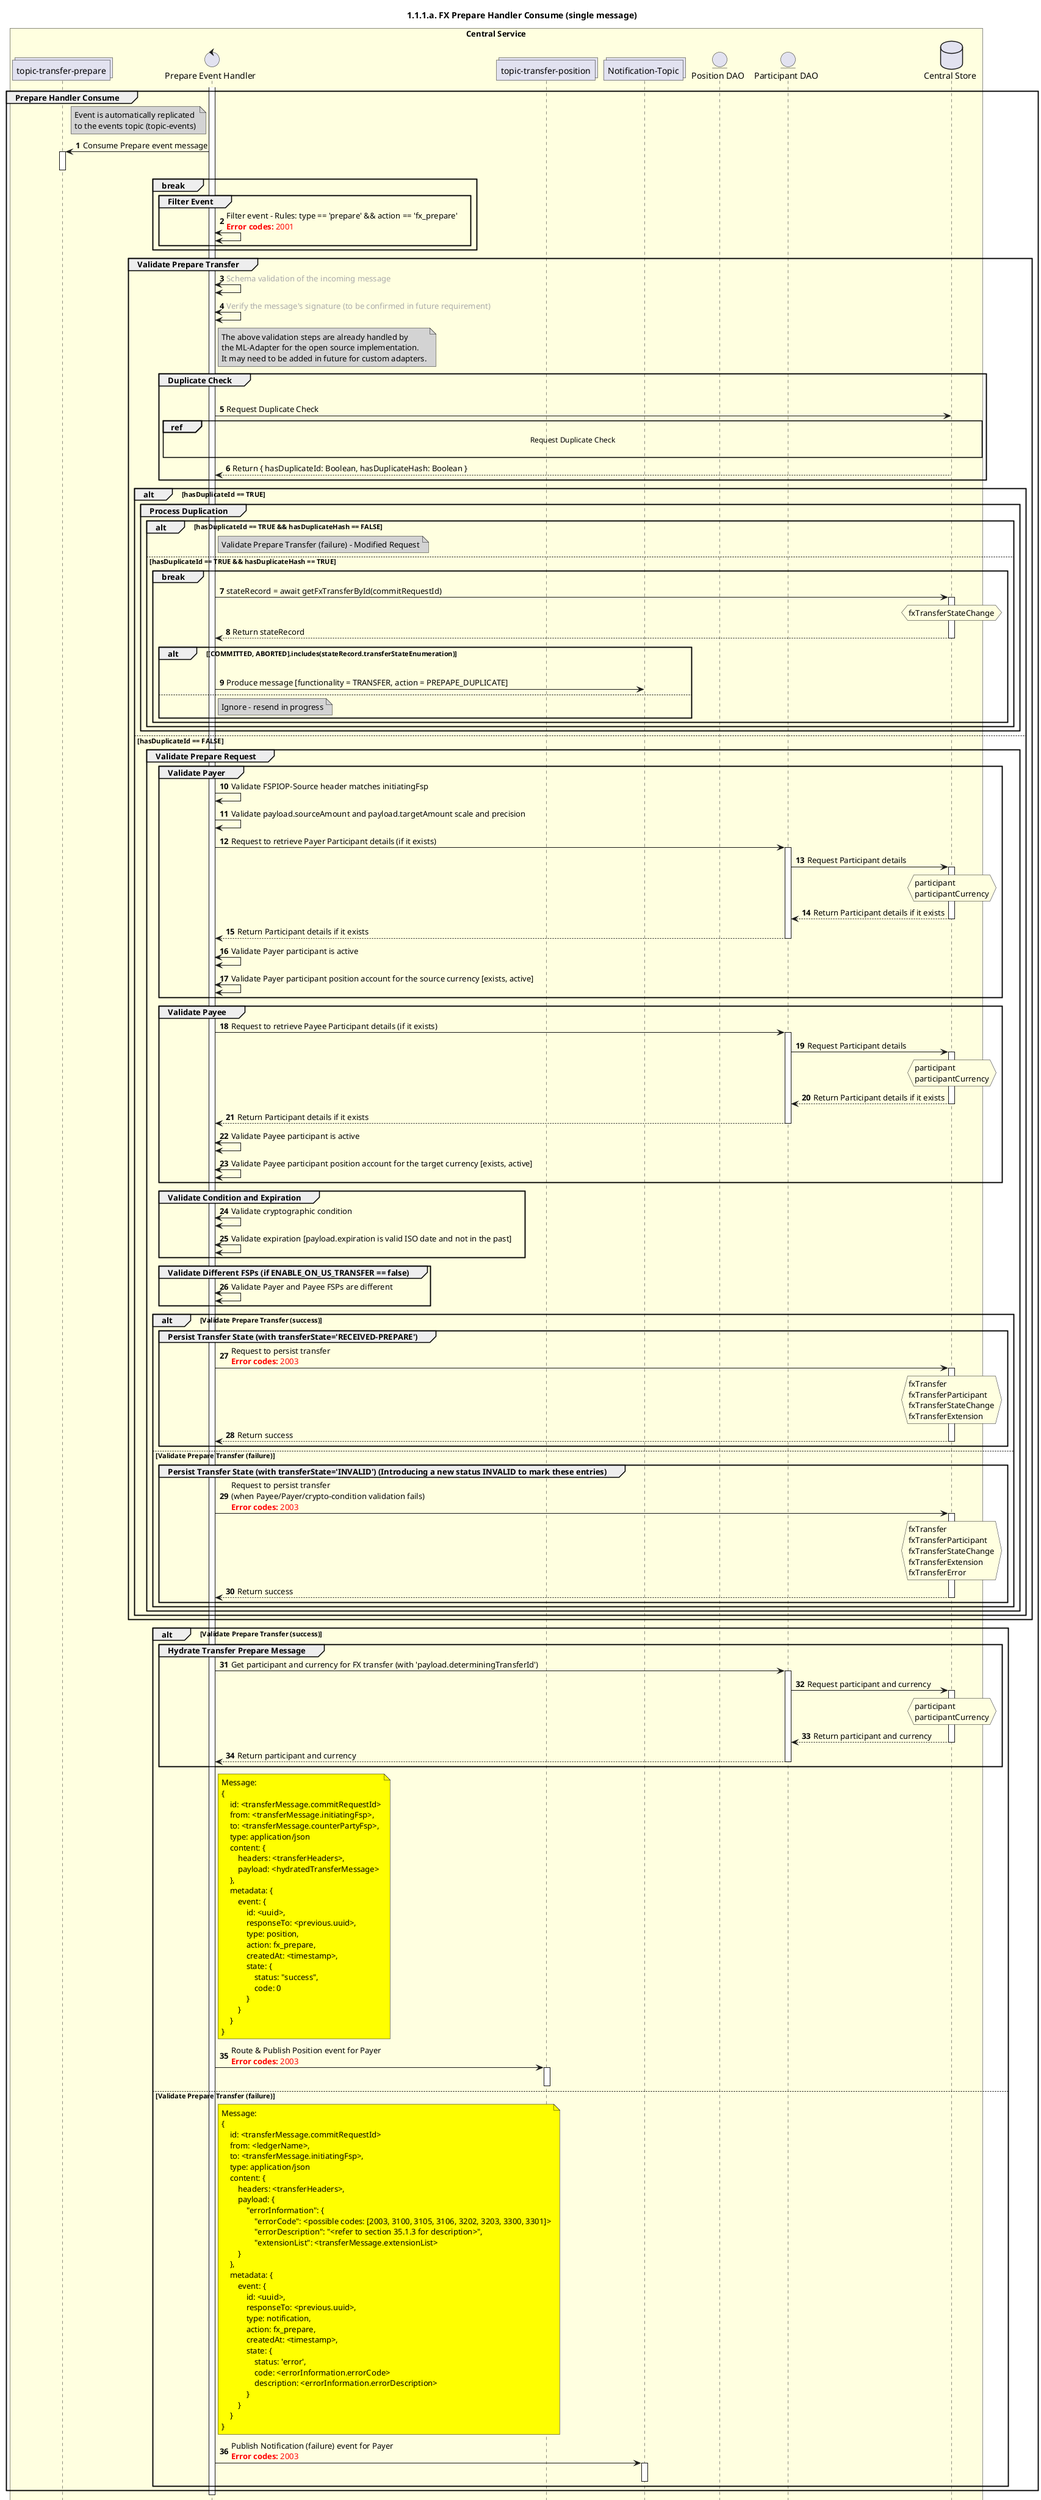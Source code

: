 /'*****
 License
 --------------
 Copyright © 2020 Mojaloop Foundation
 The Mojaloop files are made available by the Mojaloop Foundation under the Apache License, Version 2.0
 (the "License") and you may not use these files except in compliance with the [License](http://www.apache.org/licenses/LICENSE-2.0). 
 You may obtain a copy of the License at [http://www.apache.org/licenses/LICENSE-2.0](http://www.apache.org/licenses/LICENSE-2.0)
 Unless required by applicable law or agreed to in writing, the Mojaloop files are distributed on an "AS IS" BASIS, WITHOUT WARRANTIES OR CONDITIONS OF ANY KIND, either express or implied. See the License for the specific language governing permissions and limitations under the [License](http://www.apache.org/licenses/LICENSE-2.0).
 
 Contributors
 --------------
 This is the official list of the Mojaloop project contributors for this file.
 Names of the original copyright holders (individuals or organizations)
 should be listed with a '*' in the first column. People who have
 contributed from an organization can be listed under the organization
 that actually holds the copyright for their contributions (see the
 Gates Foundation organization for an example). Those individuals should have
 their names indented and be marked with a '-'. Email address can be added
 optionally within square brackets <email>.
 * Gates Foundation
 - Name Surname <name.surname@gatesfoundation.com>

 * Steven Oderayi <steven.oderayi@infitx.com>
 --------------
 ******'/

@startuml prepare-handler-consume
' declate title
title 1.1.1.a. FX Prepare Handler Consume (single message)

autonumber

' declare actors
collections "topic-transfer-prepare" as TOPIC_TRANSFER_PREPARE
control "Prepare Event Handler" as PREP_HANDLER
collections "topic-transfer-position" as TOPIC_TRANSFER_POSITION
collections "Notification-Topic" as TOPIC_NOTIFICATIONS
entity "Position DAO" as POS_DAO
entity "Participant DAO" as PARTICIPANT_DAO
database "Central Store" as DB

box "Central Service" #LightYellow
    participant TOPIC_TRANSFER_PREPARE
    participant PREP_HANDLER
    participant TOPIC_TRANSFER_POSITION
    participant TOPIC_NOTIFICATIONS
    participant POS_DAO
    participant PARTICIPANT_DAO
    participant DB
end box

' start flow
activate PREP_HANDLER
group Prepare Handler Consume
    note left of PREP_HANDLER #lightgrey
        Event is automatically replicated 
        to the events topic (topic-events)
    end note

    TOPIC_TRANSFER_PREPARE <- PREP_HANDLER: Consume Prepare event message
    activate TOPIC_TRANSFER_PREPARE
    deactivate TOPIC_TRANSFER_PREPARE

    break
        group Filter Event
            PREP_HANDLER <-> PREP_HANDLER: Filter event - Rules: type == 'prepare' && action == 'fx_prepare'\n<color #FF0000><b>Error codes:</b> 2001</color>
        end
    end

    group Validate Prepare Transfer 
        PREP_HANDLER <-> PREP_HANDLER: <color #AAA>Schema validation of the incoming message</color>
        PREP_HANDLER <-> PREP_HANDLER: <color #AAA>Verify the message's signature (to be confirmed in future requirement)</color>
        note right of PREP_HANDLER #lightgrey
            The above validation steps are already handled by
            the ML-Adapter for the open source implementation.
            It may need to be added in future for custom adapters.
        end note

        group Duplicate Check
            |||
            PREP_HANDLER -> DB: Request Duplicate Check
            ref over PREP_HANDLER, DB:  Request Duplicate Check\n
            DB --> PREP_HANDLER: Return { hasDuplicateId: Boolean, hasDuplicateHash: Boolean }
        end

        alt hasDuplicateId == TRUE
            group Process Duplication
                alt hasDuplicateId == TRUE && hasDuplicateHash == FALSE
                    note right of PREP_HANDLER #lightgrey
                        Validate Prepare Transfer (failure) - Modified Request
                    end note
                else hasDuplicateId == TRUE && hasDuplicateHash == TRUE
                    break
                        PREP_HANDLER -> DB: stateRecord = await getFxTransferById(commitRequestId)
                        activate DB
                        hnote over DB #lightyellow
                            fxTransferStateChange
                        end note
                        DB --> PREP_HANDLER: Return stateRecord
                        deactivate DB
                        alt [COMMITTED, ABORTED].includes(stateRecord.transferStateEnumeration)
                            |||
                           
                            PREP_HANDLER -> TOPIC_NOTIFICATIONS: Produce message [functionality = TRANSFER, action = PREPAPE_DUPLICATE]
                        else
                            note right of PREP_HANDLER #lightgrey
                                Ignore - resend in progress
                            end note
                        end
                    end 
                end
            end
        else hasDuplicateId == FALSE
            group Validate Prepare Request
                group Validate Payer
                    PREP_HANDLER -> PREP_HANDLER: Validate FSPIOP-Source header matches initiatingFsp
                    PREP_HANDLER -> PREP_HANDLER: Validate payload.sourceAmount and payload.targetAmount scale and precision
                    PREP_HANDLER -> PARTICIPANT_DAO: Request to retrieve Payer Participant details (if it exists)
                    activate PARTICIPANT_DAO
                    PARTICIPANT_DAO -> DB: Request Participant details
                    hnote over DB #lightyellow
                        participant
                        participantCurrency
                    end note
                    activate DB
                    PARTICIPANT_DAO <-- DB: Return Participant details if it exists
                    deactivate DB
                    PARTICIPANT_DAO --> PREP_HANDLER: Return Participant details if it exists
                    deactivate PARTICIPANT_DAO
                    PREP_HANDLER <-> PREP_HANDLER: Validate Payer participant is active
                    PREP_HANDLER <-> PREP_HANDLER: Validate Payer participant position account for the source currency [exists, active]
                end
                group Validate Payee
                    PREP_HANDLER -> PARTICIPANT_DAO: Request to retrieve Payee Participant details (if it exists)
                    activate PARTICIPANT_DAO
                    PARTICIPANT_DAO -> DB: Request Participant details
                    hnote over DB #lightyellow
                        participant
                        participantCurrency
                    end note
                    activate DB
                    PARTICIPANT_DAO <-- DB: Return Participant details if it exists
                    deactivate DB
                    PARTICIPANT_DAO --> PREP_HANDLER: Return Participant details if it exists
                    deactivate PARTICIPANT_DAO
                    PREP_HANDLER <-> PREP_HANDLER: Validate Payee participant is active
                    PREP_HANDLER <-> PREP_HANDLER: Validate Payee participant position account for the target currency [exists, active]
                end
                group Validate Condition and Expiration
                    PREP_HANDLER <-> PREP_HANDLER: Validate cryptographic condition
                    PREP_HANDLER <-> PREP_HANDLER: Validate expiration [payload.expiration is valid ISO date and not in the past]
                end
                group Validate Different FSPs (if ENABLE_ON_US_TRANSFER == false)
                    PREP_HANDLER <-> PREP_HANDLER: Validate Payer and Payee FSPs are different
                end
                alt Validate Prepare Transfer (success)
                    group Persist Transfer State (with transferState='RECEIVED-PREPARE')
                        PREP_HANDLER -> DB: Request to persist transfer\n<color #FF0000><b>Error codes:</b> 2003</color>
                        activate DB
                        hnote over DB #lightyellow
                            fxTransfer
                            fxTransferParticipant
                            fxTransferStateChange
                            fxTransferExtension
                        end note
                        DB --> PREP_HANDLER: Return success
                        deactivate DB
                    end
                else Validate Prepare Transfer (failure)
                    group Persist Transfer State (with transferState='INVALID') (Introducing a new status INVALID to mark these entries)
                        PREP_HANDLER -> DB: Request to persist transfer\n(when Payee/Payer/crypto-condition validation fails)\n<color #FF0000><b>Error codes:</b> 2003</color>
                        activate DB
                        hnote over DB #lightyellow
                            fxTransfer
                            fxTransferParticipant
                            fxTransferStateChange
                            fxTransferExtension
                            fxTransferError
                        end note
                        DB --> PREP_HANDLER: Return success
                        deactivate DB
                    end
                end
            end
        end
    end

    alt Validate Prepare Transfer (success)
        group Hydrate Transfer Prepare Message
            PREP_HANDLER -> PARTICIPANT_DAO: Get participant and currency for FX transfer (with 'payload.determiningTransferId')
            activate PARTICIPANT_DAO
            PARTICIPANT_DAO -> DB: Request participant and currency
            hnote over DB #lightyellow
                participant
                participantCurrency
            end note
            activate DB
            PARTICIPANT_DAO <-- DB: Return participant and currency
            deactivate DB
            PARTICIPANT_DAO --> PREP_HANDLER: Return participant and currency
            deactivate PARTICIPANT_DAO

        end
        note right of PREP_HANDLER #yellow
            Message:
            {
                id: <transferMessage.commitRequestId>
                from: <transferMessage.initiatingFsp>,
                to: <transferMessage.counterPartyFsp>,
                type: application/json
                content: {
                    headers: <transferHeaders>,
                    payload: <hydratedTransferMessage>
                },
                metadata: {
                    event: {
                        id: <uuid>,
                        responseTo: <previous.uuid>,
                        type: position,
                        action: fx_prepare,
                        createdAt: <timestamp>,
                        state: {
                            status: "success",
                            code: 0
                        }
                    }
                }
            }
        end note
        PREP_HANDLER -> TOPIC_TRANSFER_POSITION: Route & Publish Position event for Payer\n<color #FF0000><b>Error codes:</b> 2003</color>
        activate TOPIC_TRANSFER_POSITION
        deactivate TOPIC_TRANSFER_POSITION
    else Validate Prepare Transfer (failure)
        note right of PREP_HANDLER #yellow
            Message:
            {
                id: <transferMessage.commitRequestId>
                from: <ledgerName>,
                to: <transferMessage.initiatingFsp>,
                type: application/json
                content: {
                    headers: <transferHeaders>,
                    payload: {
                        "errorInformation": {
                            "errorCode": <possible codes: [2003, 3100, 3105, 3106, 3202, 3203, 3300, 3301]>
                            "errorDescription": "<refer to section 35.1.3 for description>",
                            "extensionList": <transferMessage.extensionList>
                    }
                },
                metadata: {
                    event: {
                        id: <uuid>,
                        responseTo: <previous.uuid>,
                        type: notification,
                        action: fx_prepare,
                        createdAt: <timestamp>,
                        state: {
                            status: 'error',
                            code: <errorInformation.errorCode>
                            description: <errorInformation.errorDescription>
                        }
                    }
                }
            }
        end note
        PREP_HANDLER -> TOPIC_NOTIFICATIONS: Publish Notification (failure) event for Payer\n<color #FF0000><b>Error codes:</b> 2003</color>
        activate TOPIC_NOTIFICATIONS
        deactivate TOPIC_NOTIFICATIONS
    end
end
deactivate PREP_HANDLER
@enduml

